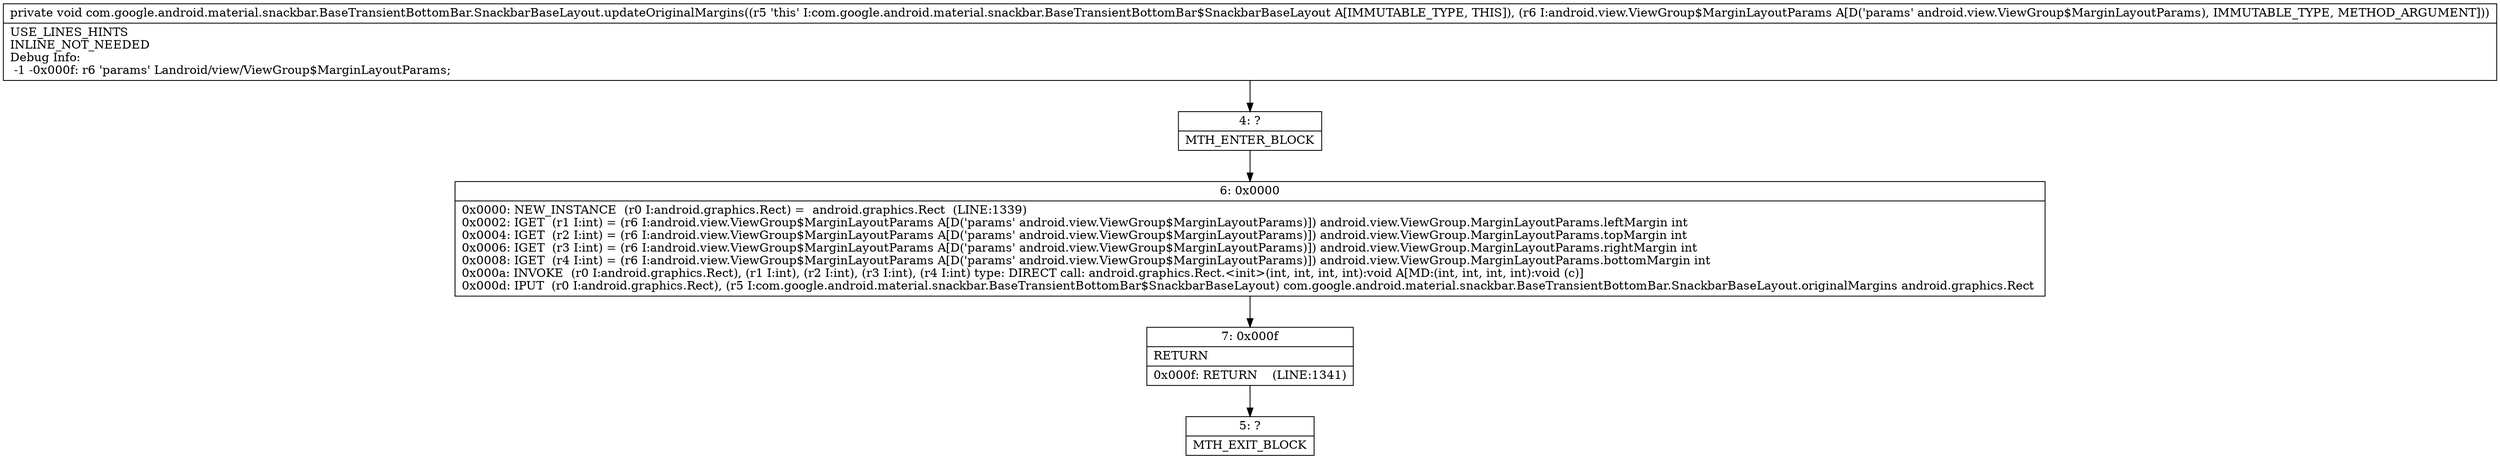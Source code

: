 digraph "CFG forcom.google.android.material.snackbar.BaseTransientBottomBar.SnackbarBaseLayout.updateOriginalMargins(Landroid\/view\/ViewGroup$MarginLayoutParams;)V" {
Node_4 [shape=record,label="{4\:\ ?|MTH_ENTER_BLOCK\l}"];
Node_6 [shape=record,label="{6\:\ 0x0000|0x0000: NEW_INSTANCE  (r0 I:android.graphics.Rect) =  android.graphics.Rect  (LINE:1339)\l0x0002: IGET  (r1 I:int) = (r6 I:android.view.ViewGroup$MarginLayoutParams A[D('params' android.view.ViewGroup$MarginLayoutParams)]) android.view.ViewGroup.MarginLayoutParams.leftMargin int \l0x0004: IGET  (r2 I:int) = (r6 I:android.view.ViewGroup$MarginLayoutParams A[D('params' android.view.ViewGroup$MarginLayoutParams)]) android.view.ViewGroup.MarginLayoutParams.topMargin int \l0x0006: IGET  (r3 I:int) = (r6 I:android.view.ViewGroup$MarginLayoutParams A[D('params' android.view.ViewGroup$MarginLayoutParams)]) android.view.ViewGroup.MarginLayoutParams.rightMargin int \l0x0008: IGET  (r4 I:int) = (r6 I:android.view.ViewGroup$MarginLayoutParams A[D('params' android.view.ViewGroup$MarginLayoutParams)]) android.view.ViewGroup.MarginLayoutParams.bottomMargin int \l0x000a: INVOKE  (r0 I:android.graphics.Rect), (r1 I:int), (r2 I:int), (r3 I:int), (r4 I:int) type: DIRECT call: android.graphics.Rect.\<init\>(int, int, int, int):void A[MD:(int, int, int, int):void (c)]\l0x000d: IPUT  (r0 I:android.graphics.Rect), (r5 I:com.google.android.material.snackbar.BaseTransientBottomBar$SnackbarBaseLayout) com.google.android.material.snackbar.BaseTransientBottomBar.SnackbarBaseLayout.originalMargins android.graphics.Rect \l}"];
Node_7 [shape=record,label="{7\:\ 0x000f|RETURN\l|0x000f: RETURN    (LINE:1341)\l}"];
Node_5 [shape=record,label="{5\:\ ?|MTH_EXIT_BLOCK\l}"];
MethodNode[shape=record,label="{private void com.google.android.material.snackbar.BaseTransientBottomBar.SnackbarBaseLayout.updateOriginalMargins((r5 'this' I:com.google.android.material.snackbar.BaseTransientBottomBar$SnackbarBaseLayout A[IMMUTABLE_TYPE, THIS]), (r6 I:android.view.ViewGroup$MarginLayoutParams A[D('params' android.view.ViewGroup$MarginLayoutParams), IMMUTABLE_TYPE, METHOD_ARGUMENT]))  | USE_LINES_HINTS\lINLINE_NOT_NEEDED\lDebug Info:\l  \-1 \-0x000f: r6 'params' Landroid\/view\/ViewGroup$MarginLayoutParams;\l}"];
MethodNode -> Node_4;Node_4 -> Node_6;
Node_6 -> Node_7;
Node_7 -> Node_5;
}


